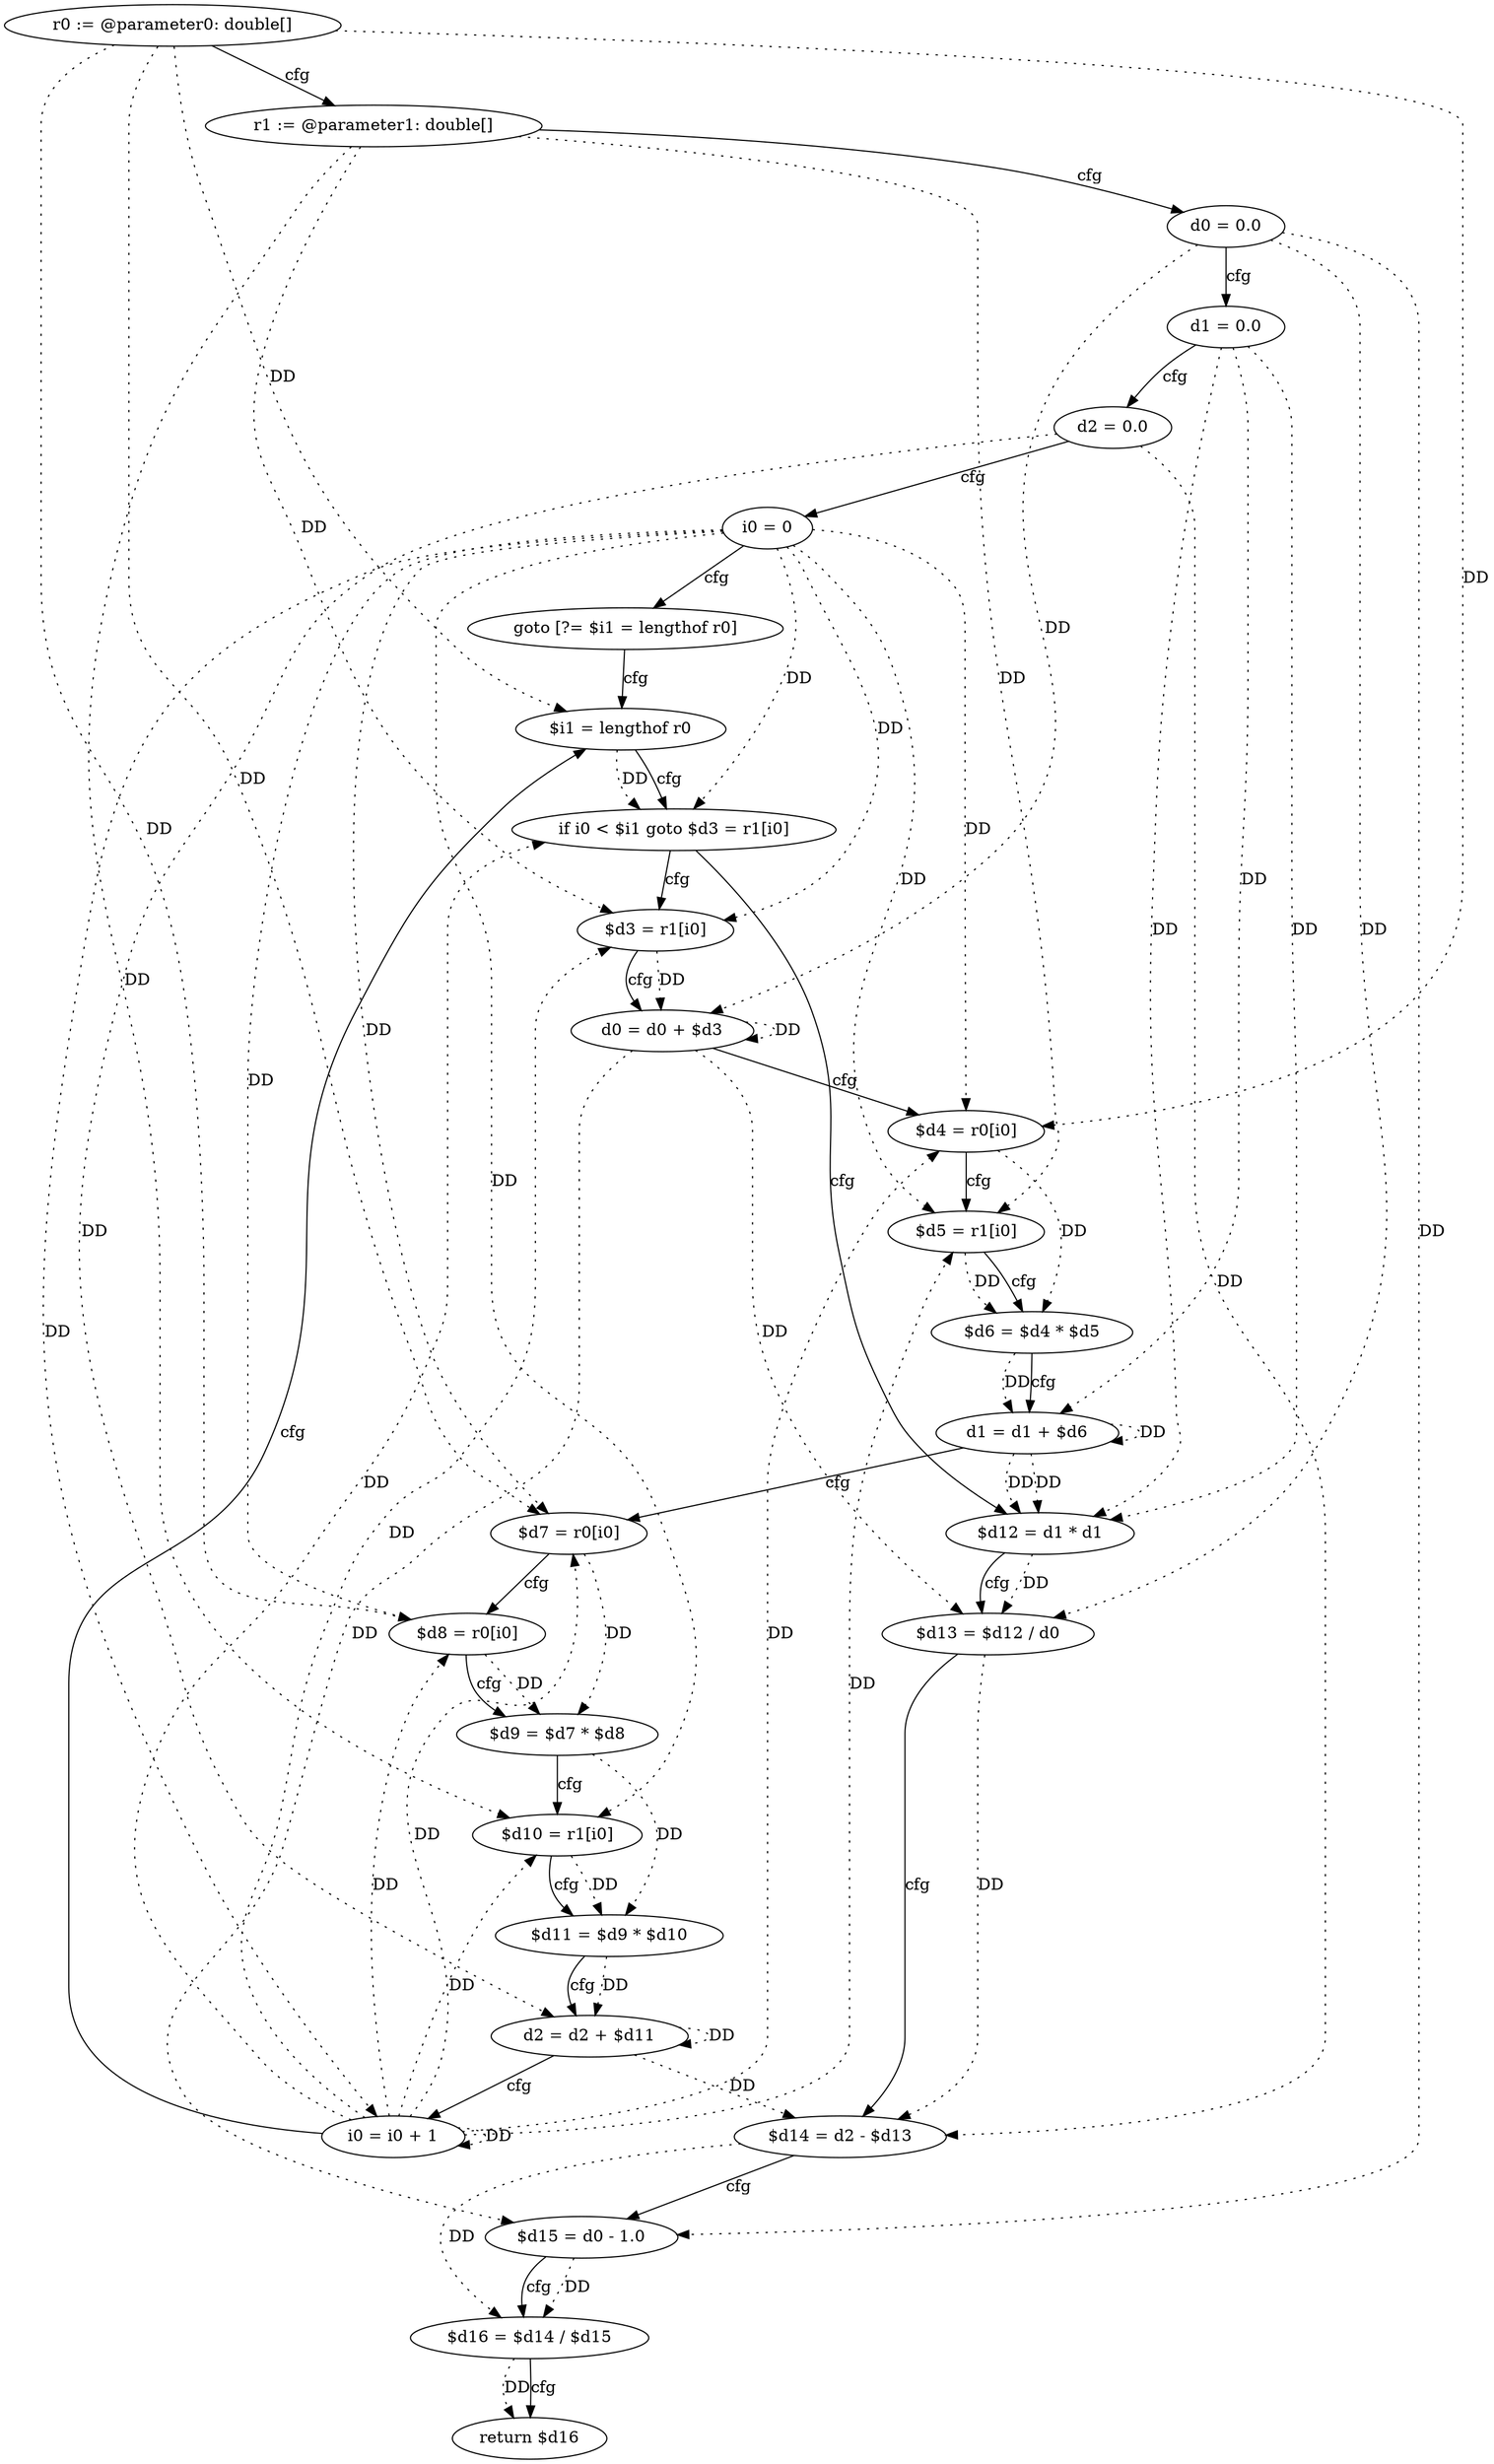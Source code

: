 digraph "sampleWeightedVariance" {
    "0" [label="r0 := @parameter0: double[]",];
    "1" [label="r1 := @parameter1: double[]",];
    "2" [label="d0 = 0.0",];
    "3" [label="d1 = 0.0",];
    "4" [label="d2 = 0.0",];
    "5" [label="i0 = 0",];
    "6" [label="goto [?= $i1 = lengthof r0]",];
    "7" [label="$d3 = r1[i0]",];
    "8" [label="d0 = d0 + $d3",];
    "9" [label="$d4 = r0[i0]",];
    "10" [label="$d5 = r1[i0]",];
    "11" [label="$d6 = $d4 * $d5",];
    "12" [label="d1 = d1 + $d6",];
    "13" [label="$d7 = r0[i0]",];
    "14" [label="$d8 = r0[i0]",];
    "15" [label="$d9 = $d7 * $d8",];
    "16" [label="$d10 = r1[i0]",];
    "17" [label="$d11 = $d9 * $d10",];
    "18" [label="d2 = d2 + $d11",];
    "19" [label="i0 = i0 + 1",];
    "20" [label="$i1 = lengthof r0",];
    "21" [label="if i0 < $i1 goto $d3 = r1[i0]",];
    "22" [label="$d12 = d1 * d1",];
    "23" [label="$d13 = $d12 / d0",];
    "24" [label="$d14 = d2 - $d13",];
    "25" [label="$d15 = d0 - 1.0",];
    "26" [label="$d16 = $d14 / $d15",];
    "27" [label="return $d16",];
    "0"->"9" [label="DD",style=dotted,];
    "0"->"13" [label="DD",style=dotted,];
    "0"->"14" [label="DD",style=dotted,];
    "0"->"20" [label="DD",style=dotted,];
    "1"->"7" [label="DD",style=dotted,];
    "1"->"10" [label="DD",style=dotted,];
    "1"->"16" [label="DD",style=dotted,];
    "2"->"8" [label="DD",style=dotted,];
    "2"->"23" [label="DD",style=dotted,];
    "2"->"25" [label="DD",style=dotted,];
    "3"->"12" [label="DD",style=dotted,];
    "3"->"22" [label="DD",style=dotted,];
    "3"->"22" [label="DD",style=dotted,];
    "4"->"18" [label="DD",style=dotted,];
    "4"->"24" [label="DD",style=dotted,];
    "5"->"7" [label="DD",style=dotted,];
    "5"->"9" [label="DD",style=dotted,];
    "5"->"10" [label="DD",style=dotted,];
    "5"->"13" [label="DD",style=dotted,];
    "5"->"14" [label="DD",style=dotted,];
    "5"->"16" [label="DD",style=dotted,];
    "5"->"19" [label="DD",style=dotted,];
    "5"->"21" [label="DD",style=dotted,];
    "7"->"8" [label="DD",style=dotted,];
    "8"->"8" [label="DD",style=dotted,];
    "8"->"23" [label="DD",style=dotted,];
    "8"->"25" [label="DD",style=dotted,];
    "9"->"11" [label="DD",style=dotted,];
    "10"->"11" [label="DD",style=dotted,];
    "11"->"12" [label="DD",style=dotted,];
    "12"->"12" [label="DD",style=dotted,];
    "12"->"22" [label="DD",style=dotted,];
    "12"->"22" [label="DD",style=dotted,];
    "13"->"15" [label="DD",style=dotted,];
    "14"->"15" [label="DD",style=dotted,];
    "15"->"17" [label="DD",style=dotted,];
    "16"->"17" [label="DD",style=dotted,];
    "17"->"18" [label="DD",style=dotted,];
    "18"->"18" [label="DD",style=dotted,];
    "18"->"24" [label="DD",style=dotted,];
    "19"->"7" [label="DD",style=dotted,];
    "19"->"9" [label="DD",style=dotted,];
    "19"->"10" [label="DD",style=dotted,];
    "19"->"13" [label="DD",style=dotted,];
    "19"->"14" [label="DD",style=dotted,];
    "19"->"16" [label="DD",style=dotted,];
    "19"->"19" [label="DD",style=dotted,];
    "19"->"21" [label="DD",style=dotted,];
    "20"->"21" [label="DD",style=dotted,];
    "22"->"23" [label="DD",style=dotted,];
    "23"->"24" [label="DD",style=dotted,];
    "24"->"26" [label="DD",style=dotted,];
    "25"->"26" [label="DD",style=dotted,];
    "26"->"27" [label="DD",style=dotted,];
    "0"->"1" [label="cfg",];
    "1"->"2" [label="cfg",];
    "2"->"3" [label="cfg",];
    "3"->"4" [label="cfg",];
    "4"->"5" [label="cfg",];
    "5"->"6" [label="cfg",];
    "6"->"20" [label="cfg",];
    "7"->"8" [label="cfg",];
    "8"->"9" [label="cfg",];
    "9"->"10" [label="cfg",];
    "10"->"11" [label="cfg",];
    "11"->"12" [label="cfg",];
    "12"->"13" [label="cfg",];
    "13"->"14" [label="cfg",];
    "14"->"15" [label="cfg",];
    "15"->"16" [label="cfg",];
    "16"->"17" [label="cfg",];
    "17"->"18" [label="cfg",];
    "18"->"19" [label="cfg",];
    "19"->"20" [label="cfg",];
    "20"->"21" [label="cfg",];
    "21"->"22" [label="cfg",];
    "21"->"7" [label="cfg",];
    "22"->"23" [label="cfg",];
    "23"->"24" [label="cfg",];
    "24"->"25" [label="cfg",];
    "25"->"26" [label="cfg",];
    "26"->"27" [label="cfg",];
}
